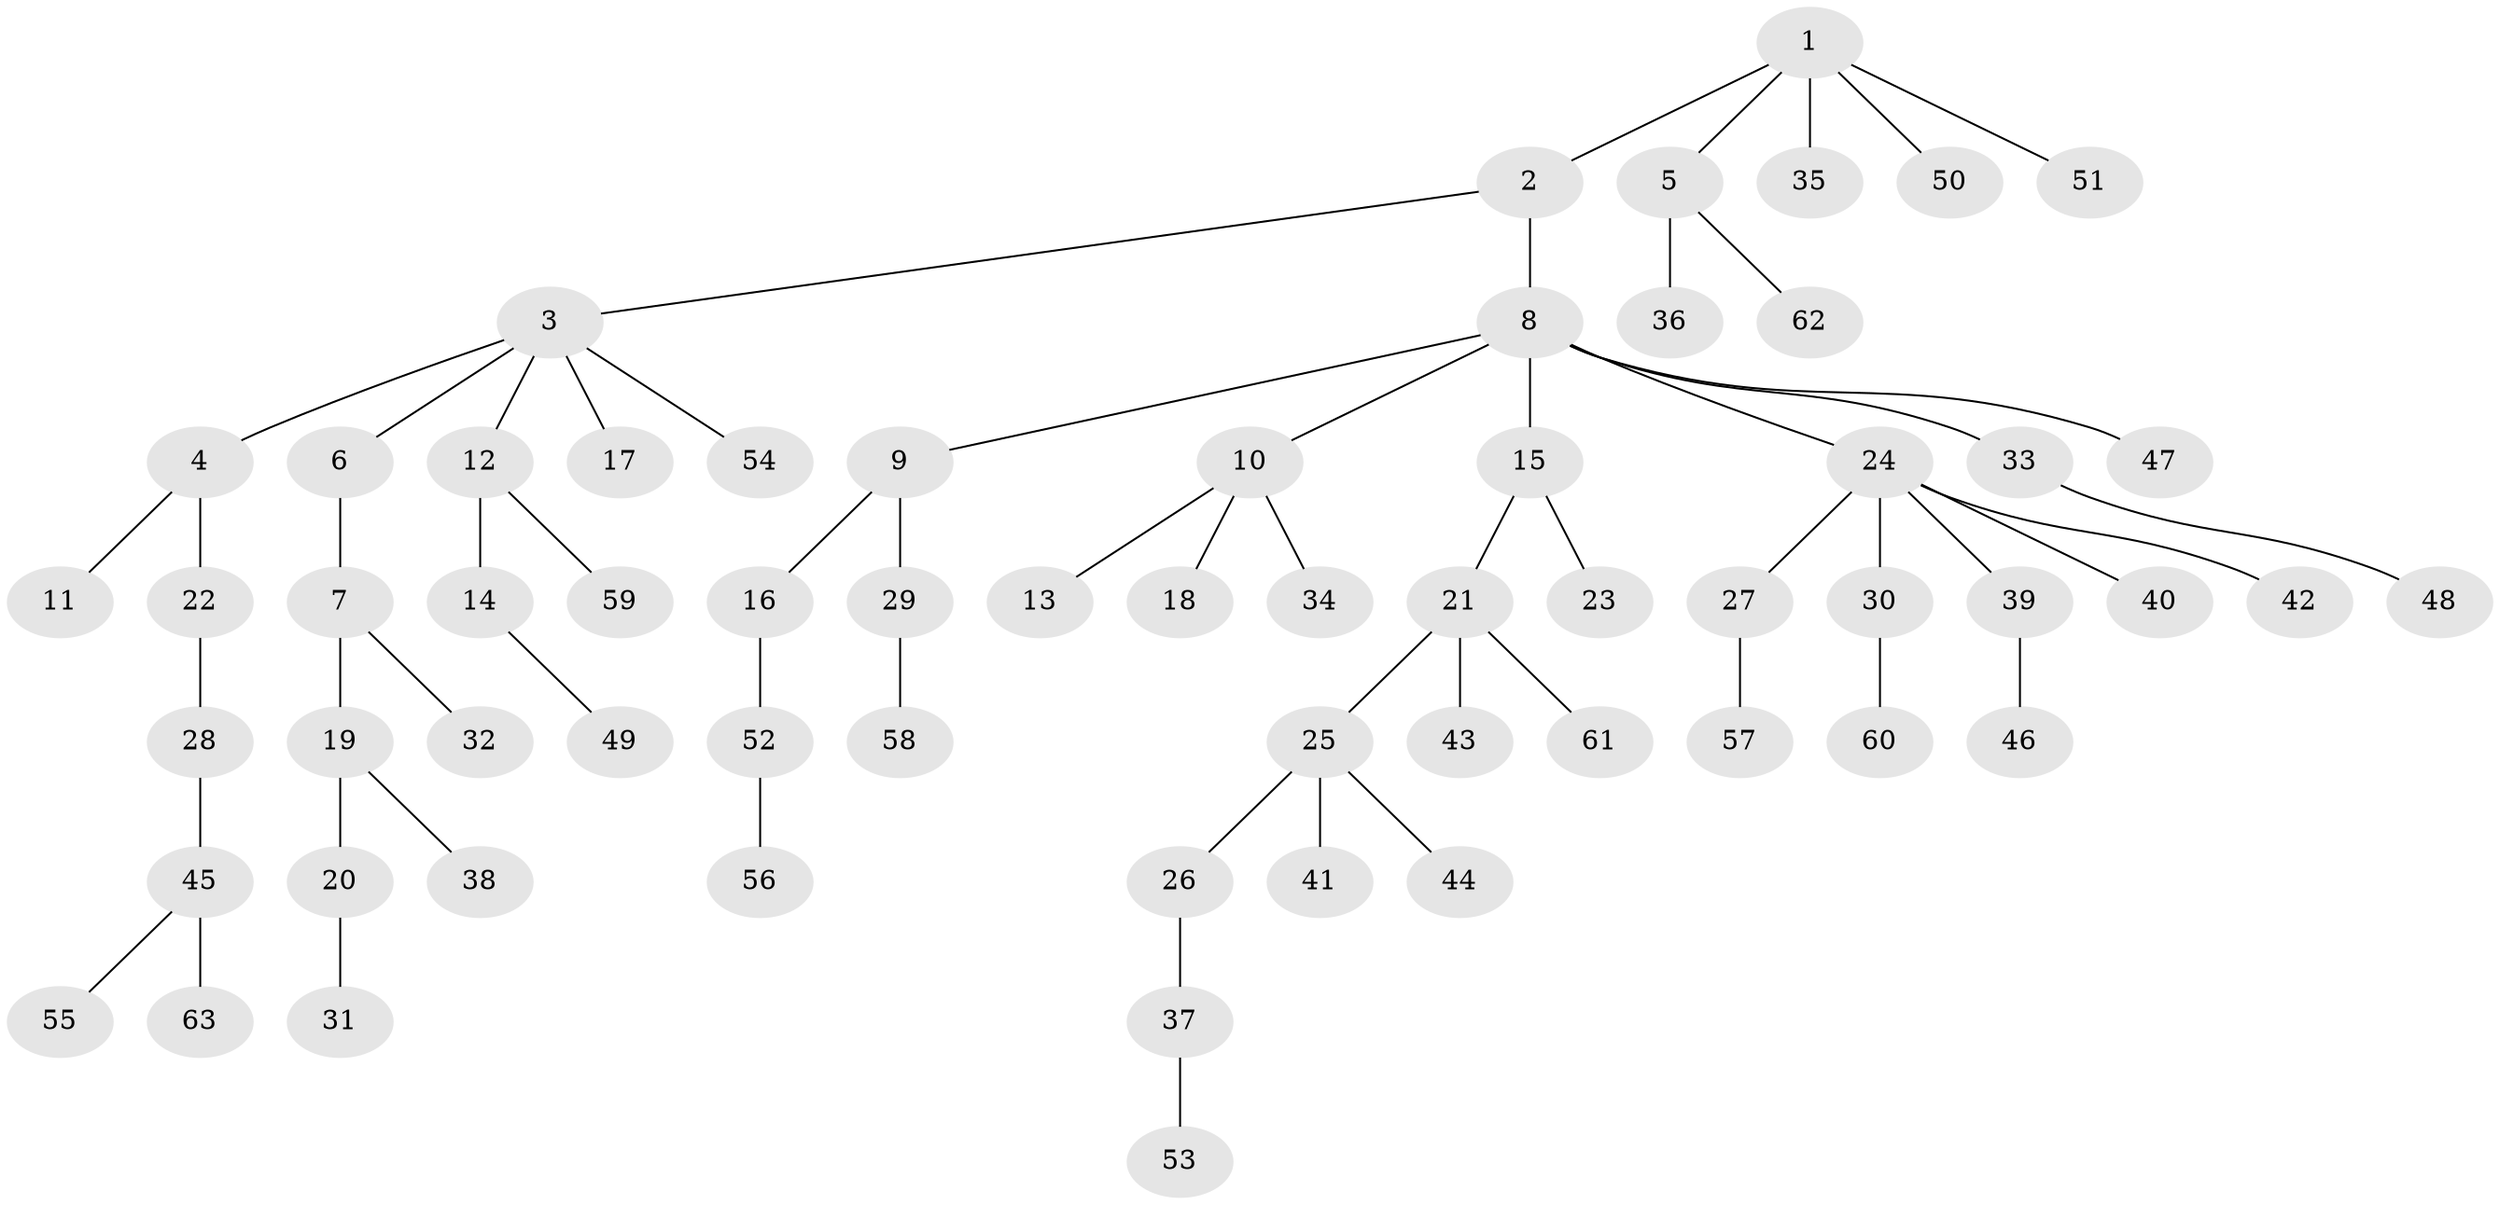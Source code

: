 // coarse degree distribution, {4: 0.03225806451612903, 2: 0.16129032258064516, 1: 0.7096774193548387, 5: 0.03225806451612903, 6: 0.03225806451612903, 13: 0.03225806451612903}
// Generated by graph-tools (version 1.1) at 2025/57/03/04/25 21:57:09]
// undirected, 63 vertices, 62 edges
graph export_dot {
graph [start="1"]
  node [color=gray90,style=filled];
  1;
  2;
  3;
  4;
  5;
  6;
  7;
  8;
  9;
  10;
  11;
  12;
  13;
  14;
  15;
  16;
  17;
  18;
  19;
  20;
  21;
  22;
  23;
  24;
  25;
  26;
  27;
  28;
  29;
  30;
  31;
  32;
  33;
  34;
  35;
  36;
  37;
  38;
  39;
  40;
  41;
  42;
  43;
  44;
  45;
  46;
  47;
  48;
  49;
  50;
  51;
  52;
  53;
  54;
  55;
  56;
  57;
  58;
  59;
  60;
  61;
  62;
  63;
  1 -- 2;
  1 -- 5;
  1 -- 35;
  1 -- 50;
  1 -- 51;
  2 -- 3;
  2 -- 8;
  3 -- 4;
  3 -- 6;
  3 -- 12;
  3 -- 17;
  3 -- 54;
  4 -- 11;
  4 -- 22;
  5 -- 36;
  5 -- 62;
  6 -- 7;
  7 -- 19;
  7 -- 32;
  8 -- 9;
  8 -- 10;
  8 -- 15;
  8 -- 24;
  8 -- 33;
  8 -- 47;
  9 -- 16;
  9 -- 29;
  10 -- 13;
  10 -- 18;
  10 -- 34;
  12 -- 14;
  12 -- 59;
  14 -- 49;
  15 -- 21;
  15 -- 23;
  16 -- 52;
  19 -- 20;
  19 -- 38;
  20 -- 31;
  21 -- 25;
  21 -- 43;
  21 -- 61;
  22 -- 28;
  24 -- 27;
  24 -- 30;
  24 -- 39;
  24 -- 40;
  24 -- 42;
  25 -- 26;
  25 -- 41;
  25 -- 44;
  26 -- 37;
  27 -- 57;
  28 -- 45;
  29 -- 58;
  30 -- 60;
  33 -- 48;
  37 -- 53;
  39 -- 46;
  45 -- 55;
  45 -- 63;
  52 -- 56;
}
